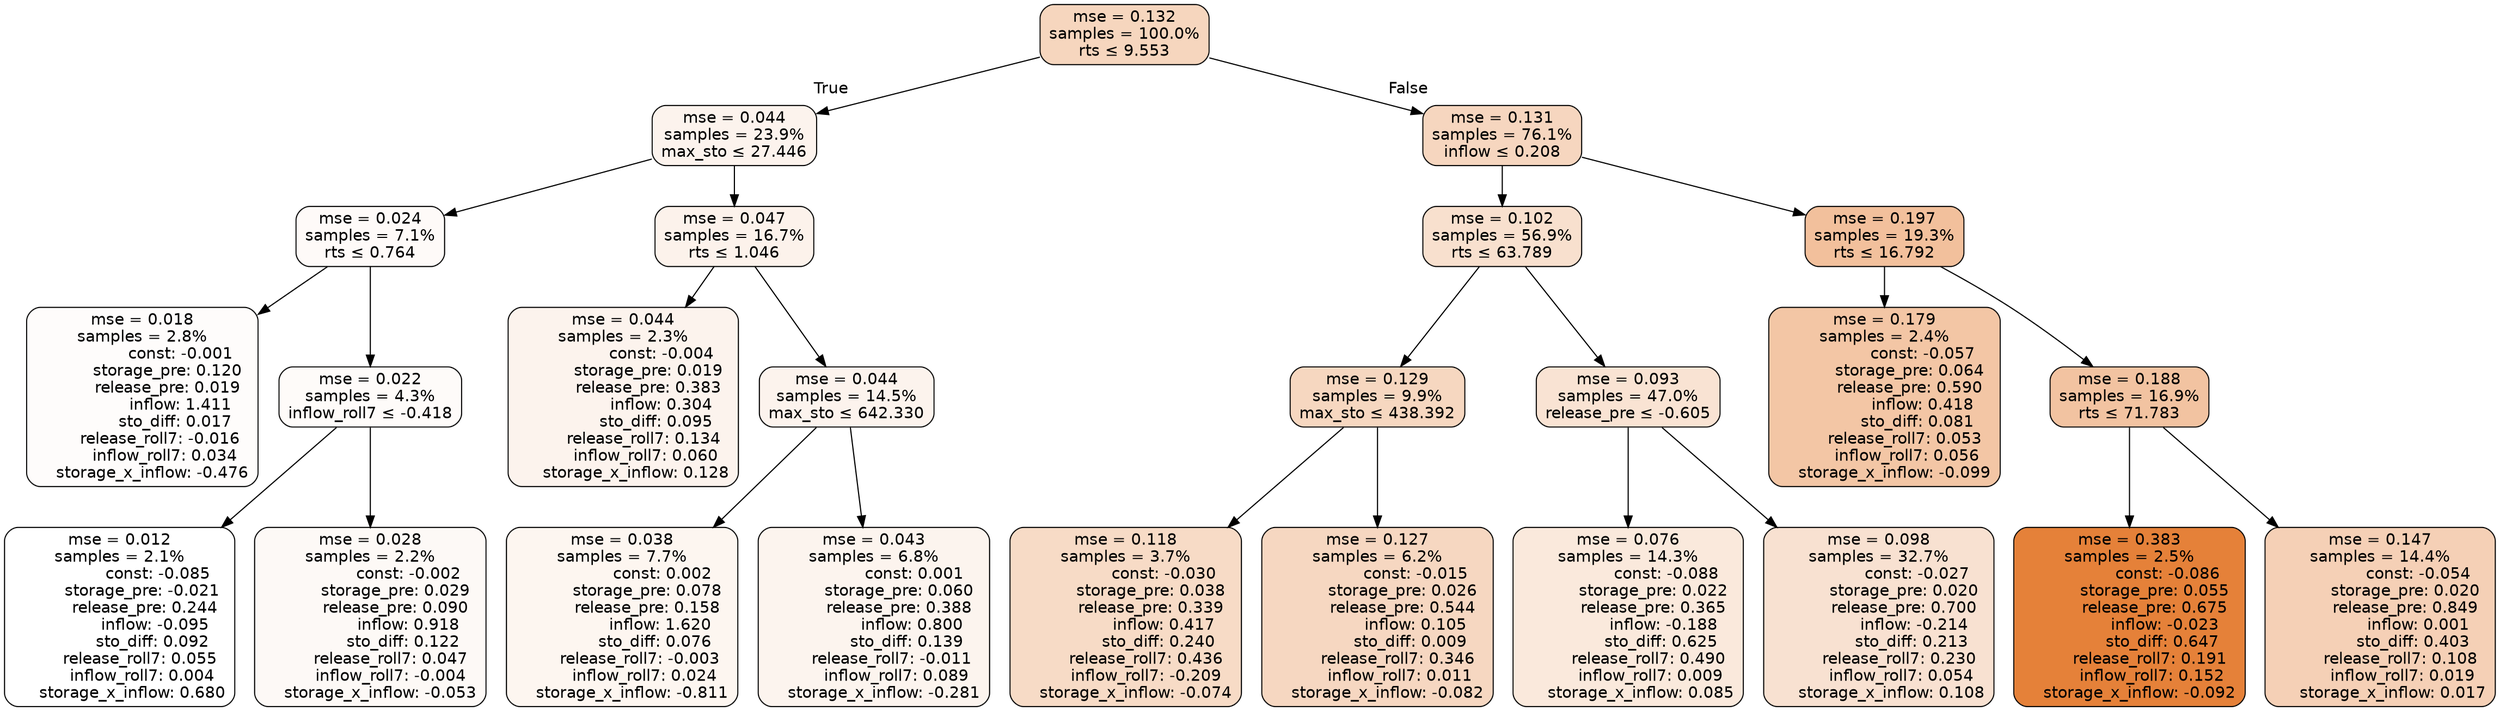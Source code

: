 digraph tree {
bgcolor="transparent"
node [shape=rectangle, style="filled, rounded", color="black", fontname=helvetica] ;
edge [fontname=helvetica] ;
	"0" [label="mse = 0.132
samples = 100.0%
rts &le; 9.553", fillcolor="#f6d6be"]
	"1" [label="mse = 0.044
samples = 23.9%
max_sto &le; 27.446", fillcolor="#fcf3ed"]
	"2" [label="mse = 0.024
samples = 7.1%
rts &le; 0.764", fillcolor="#fefaf8"]
	"3" [label="mse = 0.018
samples = 2.8%
               const: -0.001
          storage_pre: 0.120
          release_pre: 0.019
               inflow: 1.411
             sto_diff: 0.017
       release_roll7: -0.016
         inflow_roll7: 0.034
    storage_x_inflow: -0.476", fillcolor="#fefcfb"]
	"4" [label="mse = 0.022
samples = 4.3%
inflow_roll7 &le; -0.418", fillcolor="#fefbf9"]
	"5" [label="mse = 0.012
samples = 2.1%
               const: -0.085
         storage_pre: -0.021
          release_pre: 0.244
              inflow: -0.095
             sto_diff: 0.092
        release_roll7: 0.055
         inflow_roll7: 0.004
     storage_x_inflow: 0.680", fillcolor="#ffffff"]
	"6" [label="mse = 0.028
samples = 2.2%
               const: -0.002
          storage_pre: 0.029
          release_pre: 0.090
               inflow: 0.918
             sto_diff: 0.122
        release_roll7: 0.047
        inflow_roll7: -0.004
    storage_x_inflow: -0.053", fillcolor="#fdf9f6"]
	"7" [label="mse = 0.047
samples = 16.7%
rts &le; 1.046", fillcolor="#fcf2eb"]
	"8" [label="mse = 0.044
samples = 2.3%
               const: -0.004
          storage_pre: 0.019
          release_pre: 0.383
               inflow: 0.304
             sto_diff: 0.095
        release_roll7: 0.134
         inflow_roll7: 0.060
     storage_x_inflow: 0.128", fillcolor="#fcf3ed"]
	"9" [label="mse = 0.044
samples = 14.5%
max_sto &le; 642.330", fillcolor="#fcf3ed"]
	"10" [label="mse = 0.038
samples = 7.7%
                const: 0.002
          storage_pre: 0.078
          release_pre: 0.158
               inflow: 1.620
             sto_diff: 0.076
       release_roll7: -0.003
         inflow_roll7: 0.024
    storage_x_inflow: -0.811", fillcolor="#fdf6f0"]
	"11" [label="mse = 0.043
samples = 6.8%
                const: 0.001
          storage_pre: 0.060
          release_pre: 0.388
               inflow: 0.800
             sto_diff: 0.139
       release_roll7: -0.011
         inflow_roll7: 0.089
    storage_x_inflow: -0.281", fillcolor="#fcf4ee"]
	"12" [label="mse = 0.131
samples = 76.1%
inflow &le; 0.208", fillcolor="#f6d6bf"]
	"13" [label="mse = 0.102
samples = 56.9%
rts &le; 63.789", fillcolor="#f8e0ce"]
	"14" [label="mse = 0.129
samples = 9.9%
max_sto &le; 438.392", fillcolor="#f6d7c0"]
	"15" [label="mse = 0.118
samples = 3.7%
               const: -0.030
          storage_pre: 0.038
          release_pre: 0.339
               inflow: 0.417
             sto_diff: 0.240
        release_roll7: 0.436
        inflow_roll7: -0.209
    storage_x_inflow: -0.074", fillcolor="#f7dbc6"]
	"16" [label="mse = 0.127
samples = 6.2%
               const: -0.015
          storage_pre: 0.026
          release_pre: 0.544
               inflow: 0.105
             sto_diff: 0.009
        release_roll7: 0.346
         inflow_roll7: 0.011
    storage_x_inflow: -0.082", fillcolor="#f6d7c1"]
	"17" [label="mse = 0.093
samples = 47.0%
release_pre &le; -0.605", fillcolor="#f9e3d3"]
	"18" [label="mse = 0.076
samples = 14.3%
               const: -0.088
          storage_pre: 0.022
          release_pre: 0.365
              inflow: -0.188
             sto_diff: 0.625
        release_roll7: 0.490
         inflow_roll7: 0.009
     storage_x_inflow: 0.085", fillcolor="#fae9dc"]
	"19" [label="mse = 0.098
samples = 32.7%
               const: -0.027
          storage_pre: 0.020
          release_pre: 0.700
              inflow: -0.214
             sto_diff: 0.213
        release_roll7: 0.230
         inflow_roll7: 0.054
     storage_x_inflow: 0.108", fillcolor="#f8e1d1"]
	"20" [label="mse = 0.197
samples = 19.3%
rts &le; 16.792", fillcolor="#f2c09c"]
	"21" [label="mse = 0.179
samples = 2.4%
               const: -0.057
          storage_pre: 0.064
          release_pre: 0.590
               inflow: 0.418
             sto_diff: 0.081
        release_roll7: 0.053
         inflow_roll7: 0.056
    storage_x_inflow: -0.099", fillcolor="#f3c6a5"]
	"22" [label="mse = 0.188
samples = 16.9%
rts &le; 71.783", fillcolor="#f2c3a1"]
	"23" [label="mse = 0.383
samples = 2.5%
               const: -0.086
          storage_pre: 0.055
          release_pre: 0.675
              inflow: -0.023
             sto_diff: 0.647
        release_roll7: 0.191
         inflow_roll7: 0.152
    storage_x_inflow: -0.092", fillcolor="#e58139"]
	"24" [label="mse = 0.147
samples = 14.4%
               const: -0.054
          storage_pre: 0.020
          release_pre: 0.849
               inflow: 0.001
             sto_diff: 0.403
        release_roll7: 0.108
         inflow_roll7: 0.019
     storage_x_inflow: 0.017", fillcolor="#f5d0b6"]

	"0" -> "1" [labeldistance=2.5, labelangle=45, headlabel="True"]
	"1" -> "2"
	"2" -> "3"
	"2" -> "4"
	"4" -> "5"
	"4" -> "6"
	"1" -> "7"
	"7" -> "8"
	"7" -> "9"
	"9" -> "10"
	"9" -> "11"
	"0" -> "12" [labeldistance=2.5, labelangle=-45, headlabel="False"]
	"12" -> "13"
	"13" -> "14"
	"14" -> "15"
	"14" -> "16"
	"13" -> "17"
	"17" -> "18"
	"17" -> "19"
	"12" -> "20"
	"20" -> "21"
	"20" -> "22"
	"22" -> "23"
	"22" -> "24"
}